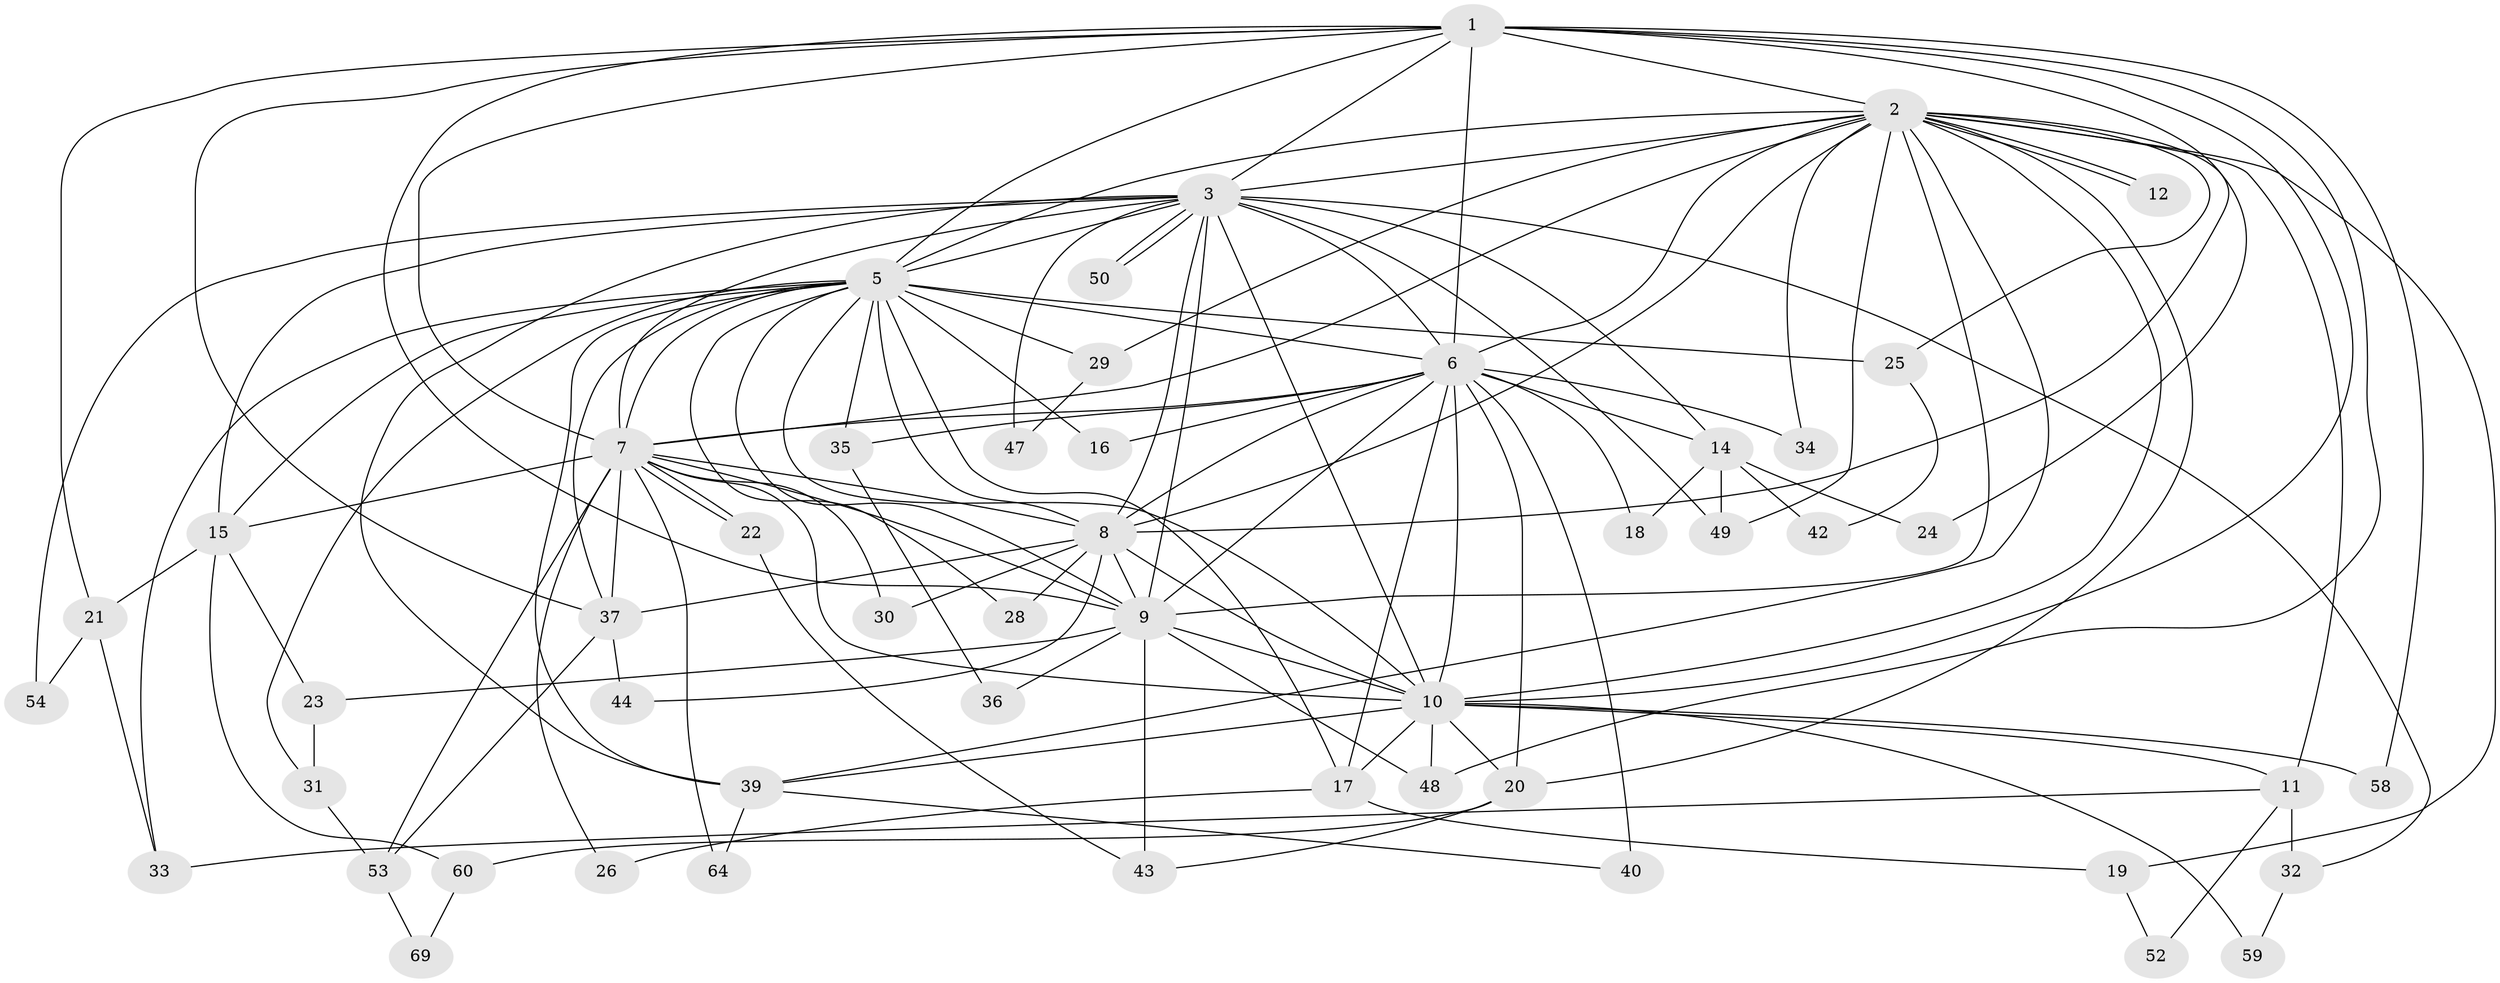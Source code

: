 // original degree distribution, {13: 0.013513513513513514, 21: 0.02702702702702703, 20: 0.013513513513513514, 11: 0.013513513513513514, 18: 0.02702702702702703, 16: 0.013513513513513514, 15: 0.013513513513513514, 17: 0.013513513513513514, 5: 0.04054054054054054, 2: 0.5, 8: 0.013513513513513514, 6: 0.02702702702702703, 3: 0.22972972972972974, 4: 0.05405405405405406}
// Generated by graph-tools (version 1.1) at 2025/17/03/04/25 18:17:18]
// undirected, 51 vertices, 132 edges
graph export_dot {
graph [start="1"]
  node [color=gray90,style=filled];
  1;
  2 [super="+61+66+4+13+56"];
  3;
  5 [super="+70+72+27"];
  6;
  7 [super="+38"];
  8;
  9 [super="+51+41"];
  10 [super="+57+62+68"];
  11;
  12;
  14 [super="+71+73+65"];
  15;
  16;
  17;
  18;
  19;
  20 [super="+45"];
  21;
  22;
  23;
  24;
  25;
  26;
  28;
  29;
  30;
  31;
  32;
  33 [super="+67"];
  34;
  35;
  36;
  37 [super="+46+74"];
  39;
  40;
  42;
  43;
  44;
  47;
  48;
  49;
  50;
  52;
  53;
  54;
  58;
  59;
  60;
  64;
  69;
  1 -- 2 [weight=2];
  1 -- 3;
  1 -- 5;
  1 -- 6;
  1 -- 7;
  1 -- 8;
  1 -- 9;
  1 -- 10;
  1 -- 21;
  1 -- 37;
  1 -- 48;
  1 -- 58;
  2 -- 3 [weight=2];
  2 -- 5 [weight=2];
  2 -- 6 [weight=2];
  2 -- 7 [weight=2];
  2 -- 8 [weight=2];
  2 -- 9 [weight=4];
  2 -- 10 [weight=3];
  2 -- 11;
  2 -- 12;
  2 -- 12;
  2 -- 24;
  2 -- 25;
  2 -- 29;
  2 -- 34;
  2 -- 49;
  2 -- 39;
  2 -- 19;
  2 -- 20;
  3 -- 5;
  3 -- 6;
  3 -- 7;
  3 -- 8;
  3 -- 9 [weight=2];
  3 -- 10 [weight=2];
  3 -- 14;
  3 -- 15;
  3 -- 32;
  3 -- 39;
  3 -- 47;
  3 -- 49;
  3 -- 50;
  3 -- 50;
  3 -- 54;
  5 -- 6;
  5 -- 7;
  5 -- 8 [weight=2];
  5 -- 9;
  5 -- 10 [weight=2];
  5 -- 15;
  5 -- 16;
  5 -- 25;
  5 -- 28;
  5 -- 29;
  5 -- 31;
  5 -- 33;
  5 -- 35;
  5 -- 37;
  5 -- 17;
  5 -- 39;
  6 -- 7;
  6 -- 8;
  6 -- 9;
  6 -- 10;
  6 -- 14 [weight=2];
  6 -- 16;
  6 -- 17;
  6 -- 18;
  6 -- 20;
  6 -- 34;
  6 -- 35;
  6 -- 40;
  7 -- 8;
  7 -- 9;
  7 -- 10;
  7 -- 22;
  7 -- 22;
  7 -- 26;
  7 -- 30;
  7 -- 64;
  7 -- 37;
  7 -- 15;
  7 -- 53;
  8 -- 9 [weight=2];
  8 -- 10;
  8 -- 28;
  8 -- 30;
  8 -- 37;
  8 -- 44;
  9 -- 10;
  9 -- 23;
  9 -- 36;
  9 -- 43;
  9 -- 48;
  10 -- 11;
  10 -- 17;
  10 -- 58;
  10 -- 59;
  10 -- 39;
  10 -- 48;
  10 -- 20;
  11 -- 32;
  11 -- 52;
  11 -- 33;
  14 -- 18;
  14 -- 24;
  14 -- 42;
  14 -- 49 [weight=2];
  15 -- 21;
  15 -- 23;
  15 -- 60;
  17 -- 19;
  17 -- 26;
  19 -- 52;
  20 -- 43;
  20 -- 60;
  21 -- 33;
  21 -- 54;
  22 -- 43;
  23 -- 31;
  25 -- 42;
  29 -- 47;
  31 -- 53;
  32 -- 59;
  35 -- 36;
  37 -- 44;
  37 -- 53;
  39 -- 40;
  39 -- 64;
  53 -- 69;
  60 -- 69;
}

